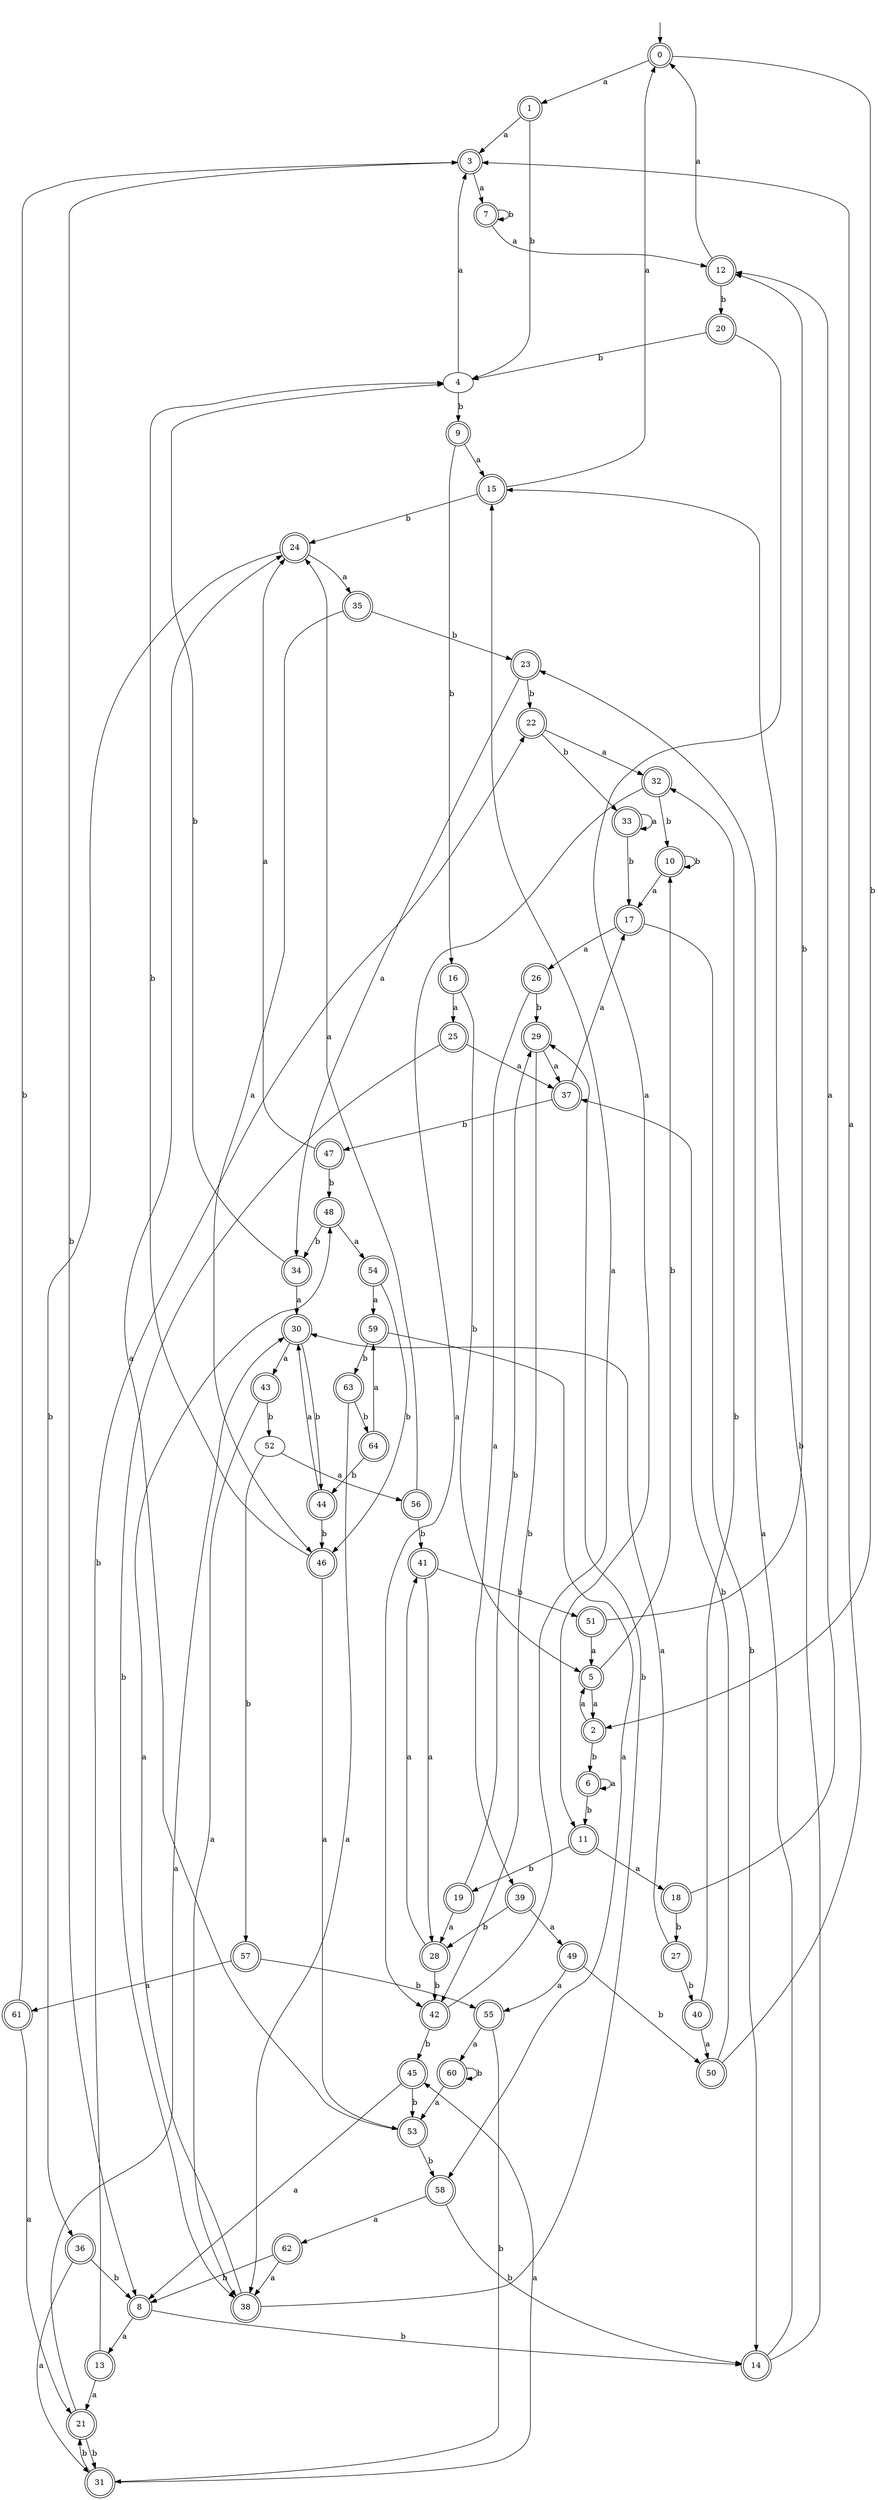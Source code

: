 digraph RandomDFA {
  __start0 [label="", shape=none];
  __start0 -> 0 [label=""];
  0 [shape=circle] [shape=doublecircle]
  0 -> 1 [label="a"]
  0 -> 2 [label="b"]
  1 [shape=doublecircle]
  1 -> 3 [label="a"]
  1 -> 4 [label="b"]
  2 [shape=doublecircle]
  2 -> 5 [label="a"]
  2 -> 6 [label="b"]
  3 [shape=doublecircle]
  3 -> 7 [label="a"]
  3 -> 8 [label="b"]
  4
  4 -> 3 [label="a"]
  4 -> 9 [label="b"]
  5 [shape=doublecircle]
  5 -> 2 [label="a"]
  5 -> 10 [label="b"]
  6 [shape=doublecircle]
  6 -> 6 [label="a"]
  6 -> 11 [label="b"]
  7 [shape=doublecircle]
  7 -> 12 [label="a"]
  7 -> 7 [label="b"]
  8 [shape=doublecircle]
  8 -> 13 [label="a"]
  8 -> 14 [label="b"]
  9 [shape=doublecircle]
  9 -> 15 [label="a"]
  9 -> 16 [label="b"]
  10 [shape=doublecircle]
  10 -> 17 [label="a"]
  10 -> 10 [label="b"]
  11 [shape=doublecircle]
  11 -> 18 [label="a"]
  11 -> 19 [label="b"]
  12 [shape=doublecircle]
  12 -> 0 [label="a"]
  12 -> 20 [label="b"]
  13 [shape=doublecircle]
  13 -> 21 [label="a"]
  13 -> 22 [label="b"]
  14 [shape=doublecircle]
  14 -> 23 [label="a"]
  14 -> 15 [label="b"]
  15 [shape=doublecircle]
  15 -> 0 [label="a"]
  15 -> 24 [label="b"]
  16 [shape=doublecircle]
  16 -> 25 [label="a"]
  16 -> 5 [label="b"]
  17 [shape=doublecircle]
  17 -> 26 [label="a"]
  17 -> 14 [label="b"]
  18 [shape=doublecircle]
  18 -> 12 [label="a"]
  18 -> 27 [label="b"]
  19 [shape=doublecircle]
  19 -> 28 [label="a"]
  19 -> 29 [label="b"]
  20 [shape=doublecircle]
  20 -> 11 [label="a"]
  20 -> 4 [label="b"]
  21 [shape=doublecircle]
  21 -> 30 [label="a"]
  21 -> 31 [label="b"]
  22 [shape=doublecircle]
  22 -> 32 [label="a"]
  22 -> 33 [label="b"]
  23 [shape=doublecircle]
  23 -> 34 [label="a"]
  23 -> 22 [label="b"]
  24 [shape=doublecircle]
  24 -> 35 [label="a"]
  24 -> 36 [label="b"]
  25 [shape=doublecircle]
  25 -> 37 [label="a"]
  25 -> 38 [label="b"]
  26 [shape=doublecircle]
  26 -> 39 [label="a"]
  26 -> 29 [label="b"]
  27 [shape=doublecircle]
  27 -> 30 [label="a"]
  27 -> 40 [label="b"]
  28 [shape=doublecircle]
  28 -> 41 [label="a"]
  28 -> 42 [label="b"]
  29 [shape=doublecircle]
  29 -> 37 [label="a"]
  29 -> 42 [label="b"]
  30 [shape=doublecircle]
  30 -> 43 [label="a"]
  30 -> 44 [label="b"]
  31 [shape=doublecircle]
  31 -> 45 [label="a"]
  31 -> 21 [label="b"]
  32 [shape=doublecircle]
  32 -> 42 [label="a"]
  32 -> 10 [label="b"]
  33 [shape=doublecircle]
  33 -> 33 [label="a"]
  33 -> 17 [label="b"]
  34 [shape=doublecircle]
  34 -> 30 [label="a"]
  34 -> 4 [label="b"]
  35 [shape=doublecircle]
  35 -> 46 [label="a"]
  35 -> 23 [label="b"]
  36 [shape=doublecircle]
  36 -> 31 [label="a"]
  36 -> 8 [label="b"]
  37 [shape=doublecircle]
  37 -> 17 [label="a"]
  37 -> 47 [label="b"]
  38 [shape=doublecircle]
  38 -> 48 [label="a"]
  38 -> 29 [label="b"]
  39 [shape=doublecircle]
  39 -> 49 [label="a"]
  39 -> 28 [label="b"]
  40 [shape=doublecircle]
  40 -> 50 [label="a"]
  40 -> 32 [label="b"]
  41 [shape=doublecircle]
  41 -> 28 [label="a"]
  41 -> 51 [label="b"]
  42 [shape=doublecircle]
  42 -> 15 [label="a"]
  42 -> 45 [label="b"]
  43 [shape=doublecircle]
  43 -> 38 [label="a"]
  43 -> 52 [label="b"]
  44 [shape=doublecircle]
  44 -> 30 [label="a"]
  44 -> 46 [label="b"]
  45 [shape=doublecircle]
  45 -> 8 [label="a"]
  45 -> 53 [label="b"]
  46 [shape=doublecircle]
  46 -> 53 [label="a"]
  46 -> 4 [label="b"]
  47 [shape=doublecircle]
  47 -> 24 [label="a"]
  47 -> 48 [label="b"]
  48 [shape=doublecircle]
  48 -> 54 [label="a"]
  48 -> 34 [label="b"]
  49 [shape=doublecircle]
  49 -> 55 [label="a"]
  49 -> 50 [label="b"]
  50 [shape=doublecircle]
  50 -> 3 [label="a"]
  50 -> 37 [label="b"]
  51 [shape=doublecircle]
  51 -> 5 [label="a"]
  51 -> 12 [label="b"]
  52
  52 -> 56 [label="a"]
  52 -> 57 [label="b"]
  53 [shape=doublecircle]
  53 -> 24 [label="a"]
  53 -> 58 [label="b"]
  54 [shape=doublecircle]
  54 -> 59 [label="a"]
  54 -> 46 [label="b"]
  55 [shape=doublecircle]
  55 -> 60 [label="a"]
  55 -> 31 [label="b"]
  56 [shape=doublecircle]
  56 -> 24 [label="a"]
  56 -> 41 [label="b"]
  57 [shape=doublecircle]
  57 -> 61 [label="a"]
  57 -> 55 [label="b"]
  58 [shape=doublecircle]
  58 -> 62 [label="a"]
  58 -> 14 [label="b"]
  59 [shape=doublecircle]
  59 -> 58 [label="a"]
  59 -> 63 [label="b"]
  60 [shape=doublecircle]
  60 -> 53 [label="a"]
  60 -> 60 [label="b"]
  61 [shape=doublecircle]
  61 -> 21 [label="a"]
  61 -> 3 [label="b"]
  62 [shape=doublecircle]
  62 -> 38 [label="a"]
  62 -> 8 [label="b"]
  63 [shape=doublecircle]
  63 -> 38 [label="a"]
  63 -> 64 [label="b"]
  64 [shape=doublecircle]
  64 -> 59 [label="a"]
  64 -> 44 [label="b"]
}
